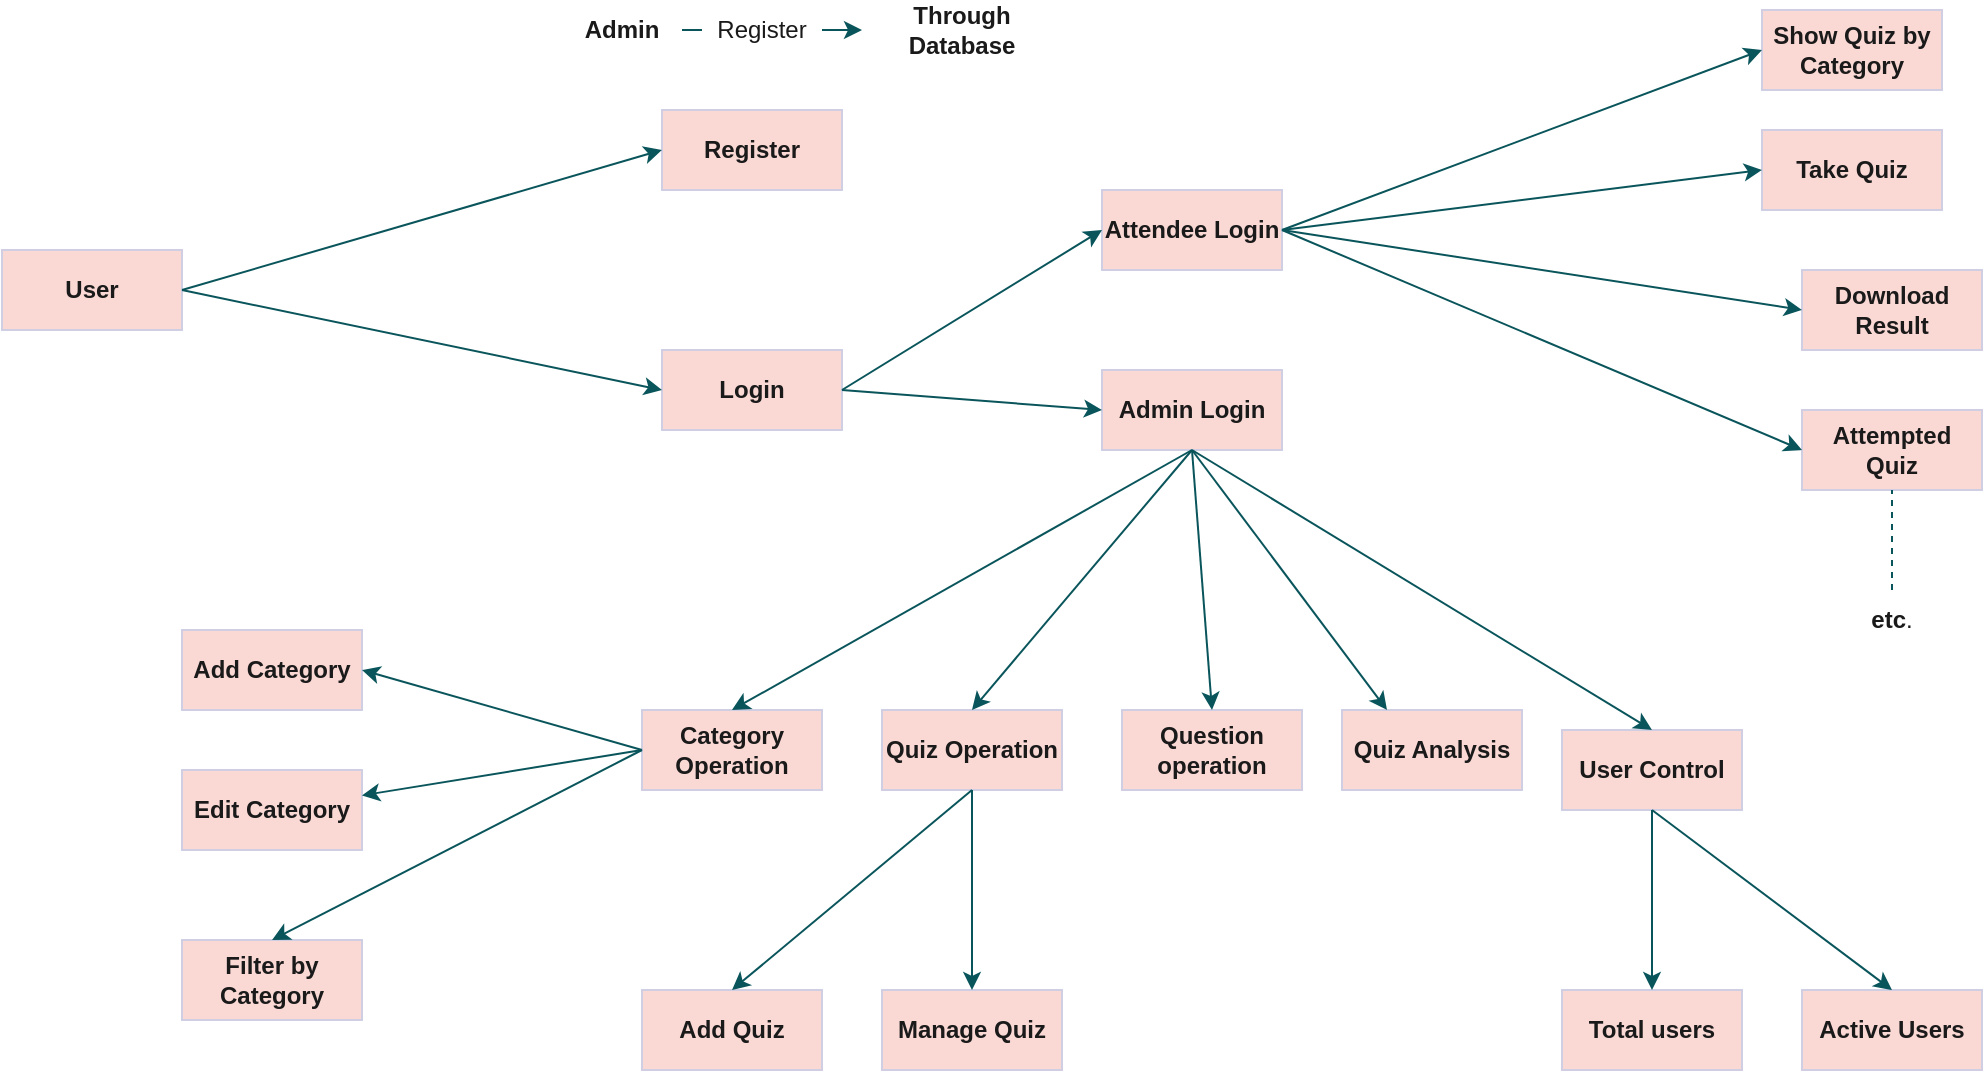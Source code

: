 <mxfile version="20.8.18" type="github">
  <diagram name="Page-1" id="Rche1B1Y2z_LoJ9gpclp">
    <mxGraphModel dx="2327" dy="784" grid="1" gridSize="10" guides="1" tooltips="1" connect="1" arrows="1" fold="1" page="1" pageScale="1" pageWidth="827" pageHeight="1169" math="0" shadow="0">
      <root>
        <mxCell id="0" />
        <mxCell id="1" parent="0" />
        <mxCell id="paQTf9CqY7UgiwZHOn56-1" value="&lt;b&gt;User&lt;/b&gt;" style="rounded=0;whiteSpace=wrap;html=1;labelBackgroundColor=none;fillColor=#FAD9D5;strokeColor=#D0CEE2;fontColor=#1A1A1A;" vertex="1" parent="1">
          <mxGeometry x="-220" y="240" width="90" height="40" as="geometry" />
        </mxCell>
        <mxCell id="paQTf9CqY7UgiwZHOn56-2" value="&lt;b&gt;Register&lt;/b&gt;" style="rounded=0;whiteSpace=wrap;html=1;labelBackgroundColor=none;fillColor=#FAD9D5;strokeColor=#D0CEE2;fontColor=#1A1A1A;" vertex="1" parent="1">
          <mxGeometry x="110" y="170" width="90" height="40" as="geometry" />
        </mxCell>
        <mxCell id="paQTf9CqY7UgiwZHOn56-3" value="&lt;b&gt;Login&lt;/b&gt;" style="rounded=0;whiteSpace=wrap;html=1;labelBackgroundColor=none;fillColor=#FAD9D5;strokeColor=#D0CEE2;fontColor=#1A1A1A;" vertex="1" parent="1">
          <mxGeometry x="110" y="290" width="90" height="40" as="geometry" />
        </mxCell>
        <mxCell id="paQTf9CqY7UgiwZHOn56-4" value="&lt;b&gt;Attendee Login&lt;/b&gt;" style="rounded=0;whiteSpace=wrap;html=1;labelBackgroundColor=none;fillColor=#FAD9D5;strokeColor=#D0CEE2;fontColor=#1A1A1A;" vertex="1" parent="1">
          <mxGeometry x="330" y="210" width="90" height="40" as="geometry" />
        </mxCell>
        <mxCell id="paQTf9CqY7UgiwZHOn56-5" value="&lt;b&gt;Admin Login&lt;/b&gt;" style="rounded=0;whiteSpace=wrap;html=1;labelBackgroundColor=none;fillColor=#FAD9D5;strokeColor=#D0CEE2;fontColor=#1A1A1A;" vertex="1" parent="1">
          <mxGeometry x="330" y="300" width="90" height="40" as="geometry" />
        </mxCell>
        <mxCell id="paQTf9CqY7UgiwZHOn56-6" value="&lt;b&gt;Category Operation&lt;/b&gt;" style="rounded=0;whiteSpace=wrap;html=1;labelBackgroundColor=none;fillColor=#FAD9D5;strokeColor=#D0CEE2;fontColor=#1A1A1A;" vertex="1" parent="1">
          <mxGeometry x="100" y="470" width="90" height="40" as="geometry" />
        </mxCell>
        <mxCell id="paQTf9CqY7UgiwZHOn56-7" value="&lt;b&gt;Quiz Operation&lt;/b&gt;" style="rounded=0;whiteSpace=wrap;html=1;labelBackgroundColor=none;fillColor=#FAD9D5;strokeColor=#D0CEE2;fontColor=#1A1A1A;" vertex="1" parent="1">
          <mxGeometry x="220" y="470" width="90" height="40" as="geometry" />
        </mxCell>
        <mxCell id="paQTf9CqY7UgiwZHOn56-8" value="&lt;b&gt;Question operation&lt;/b&gt;" style="rounded=0;whiteSpace=wrap;html=1;labelBackgroundColor=none;fillColor=#FAD9D5;strokeColor=#D0CEE2;fontColor=#1A1A1A;" vertex="1" parent="1">
          <mxGeometry x="340" y="470" width="90" height="40" as="geometry" />
        </mxCell>
        <mxCell id="paQTf9CqY7UgiwZHOn56-9" value="&lt;b&gt;Quiz Analysis&lt;/b&gt;" style="rounded=0;whiteSpace=wrap;html=1;labelBackgroundColor=none;fillColor=#FAD9D5;strokeColor=#D0CEE2;fontColor=#1A1A1A;" vertex="1" parent="1">
          <mxGeometry x="450" y="470" width="90" height="40" as="geometry" />
        </mxCell>
        <mxCell id="paQTf9CqY7UgiwZHOn56-10" value="" style="endArrow=classic;html=1;rounded=0;entryX=0;entryY=0.5;entryDx=0;entryDy=0;labelBackgroundColor=none;strokeColor=#09555B;fontColor=default;exitX=1;exitY=0.5;exitDx=0;exitDy=0;" edge="1" parent="1" source="paQTf9CqY7UgiwZHOn56-1" target="paQTf9CqY7UgiwZHOn56-2">
          <mxGeometry width="50" height="50" relative="1" as="geometry">
            <mxPoint x="100" y="250" as="sourcePoint" />
            <mxPoint x="440" y="350" as="targetPoint" />
            <Array as="points" />
          </mxGeometry>
        </mxCell>
        <mxCell id="paQTf9CqY7UgiwZHOn56-11" value="" style="endArrow=classic;html=1;rounded=0;exitX=1;exitY=0.5;exitDx=0;exitDy=0;entryX=0;entryY=0.5;entryDx=0;entryDy=0;labelBackgroundColor=none;strokeColor=#09555B;fontColor=default;" edge="1" parent="1" source="paQTf9CqY7UgiwZHOn56-1" target="paQTf9CqY7UgiwZHOn56-3">
          <mxGeometry width="50" height="50" relative="1" as="geometry">
            <mxPoint x="390" y="400" as="sourcePoint" />
            <mxPoint x="440" y="350" as="targetPoint" />
          </mxGeometry>
        </mxCell>
        <mxCell id="paQTf9CqY7UgiwZHOn56-12" value="" style="endArrow=classic;html=1;rounded=0;exitX=0.5;exitY=1;exitDx=0;exitDy=0;entryX=0.5;entryY=0;entryDx=0;entryDy=0;labelBackgroundColor=none;strokeColor=#09555B;fontColor=default;" edge="1" parent="1" source="paQTf9CqY7UgiwZHOn56-5" target="paQTf9CqY7UgiwZHOn56-7">
          <mxGeometry width="50" height="50" relative="1" as="geometry">
            <mxPoint x="390" y="400" as="sourcePoint" />
            <mxPoint x="440" y="350" as="targetPoint" />
          </mxGeometry>
        </mxCell>
        <mxCell id="paQTf9CqY7UgiwZHOn56-13" value="" style="endArrow=classic;html=1;rounded=0;exitX=0.5;exitY=1;exitDx=0;exitDy=0;entryX=0.5;entryY=0;entryDx=0;entryDy=0;labelBackgroundColor=none;strokeColor=#09555B;fontColor=default;" edge="1" parent="1" source="paQTf9CqY7UgiwZHOn56-5" target="paQTf9CqY7UgiwZHOn56-8">
          <mxGeometry width="50" height="50" relative="1" as="geometry">
            <mxPoint x="285" y="370" as="sourcePoint" />
            <mxPoint x="285" y="420" as="targetPoint" />
          </mxGeometry>
        </mxCell>
        <mxCell id="paQTf9CqY7UgiwZHOn56-14" value="" style="endArrow=classic;html=1;rounded=0;entryX=0.5;entryY=0;entryDx=0;entryDy=0;labelBackgroundColor=none;strokeColor=#09555B;fontColor=default;" edge="1" parent="1" target="paQTf9CqY7UgiwZHOn56-6">
          <mxGeometry width="50" height="50" relative="1" as="geometry">
            <mxPoint x="375" y="340" as="sourcePoint" />
            <mxPoint x="295" y="430" as="targetPoint" />
          </mxGeometry>
        </mxCell>
        <mxCell id="paQTf9CqY7UgiwZHOn56-15" value="" style="endArrow=classic;html=1;rounded=0;exitX=0.5;exitY=1;exitDx=0;exitDy=0;entryX=0.25;entryY=0;entryDx=0;entryDy=0;labelBackgroundColor=none;strokeColor=#09555B;fontColor=default;" edge="1" parent="1" source="paQTf9CqY7UgiwZHOn56-5" target="paQTf9CqY7UgiwZHOn56-9">
          <mxGeometry width="50" height="50" relative="1" as="geometry">
            <mxPoint x="305" y="390" as="sourcePoint" />
            <mxPoint x="305" y="440" as="targetPoint" />
          </mxGeometry>
        </mxCell>
        <mxCell id="paQTf9CqY7UgiwZHOn56-16" value="" style="endArrow=classic;html=1;rounded=0;exitX=1;exitY=0.5;exitDx=0;exitDy=0;entryX=0;entryY=0.5;entryDx=0;entryDy=0;labelBackgroundColor=none;strokeColor=#09555B;fontColor=default;" edge="1" parent="1" source="paQTf9CqY7UgiwZHOn56-3" target="paQTf9CqY7UgiwZHOn56-4">
          <mxGeometry width="50" height="50" relative="1" as="geometry">
            <mxPoint x="315" y="400" as="sourcePoint" />
            <mxPoint x="315" y="450" as="targetPoint" />
          </mxGeometry>
        </mxCell>
        <mxCell id="paQTf9CqY7UgiwZHOn56-17" value="" style="endArrow=classic;html=1;rounded=0;exitX=1;exitY=0.5;exitDx=0;exitDy=0;entryX=0;entryY=0.5;entryDx=0;entryDy=0;labelBackgroundColor=none;strokeColor=#09555B;fontColor=default;" edge="1" parent="1" source="paQTf9CqY7UgiwZHOn56-3" target="paQTf9CqY7UgiwZHOn56-5">
          <mxGeometry width="50" height="50" relative="1" as="geometry">
            <mxPoint x="325" y="410" as="sourcePoint" />
            <mxPoint x="325" y="460" as="targetPoint" />
          </mxGeometry>
        </mxCell>
        <mxCell id="paQTf9CqY7UgiwZHOn56-18" value="&lt;b&gt;Take Quiz&lt;/b&gt;" style="rounded=0;whiteSpace=wrap;html=1;labelBackgroundColor=none;fillColor=#FAD9D5;strokeColor=#D0CEE2;fontColor=#1A1A1A;" vertex="1" parent="1">
          <mxGeometry x="660" y="180" width="90" height="40" as="geometry" />
        </mxCell>
        <mxCell id="paQTf9CqY7UgiwZHOn56-19" value="&lt;b&gt;Download Result&lt;/b&gt;" style="rounded=0;whiteSpace=wrap;html=1;labelBackgroundColor=none;fillColor=#FAD9D5;strokeColor=#D0CEE2;fontColor=#1A1A1A;" vertex="1" parent="1">
          <mxGeometry x="680" y="250" width="90" height="40" as="geometry" />
        </mxCell>
        <mxCell id="paQTf9CqY7UgiwZHOn56-20" value="&lt;b&gt;Attempted Quiz&lt;/b&gt;" style="rounded=0;whiteSpace=wrap;html=1;labelBackgroundColor=none;fillColor=#FAD9D5;strokeColor=#D0CEE2;fontColor=#1A1A1A;" vertex="1" parent="1">
          <mxGeometry x="680" y="320" width="90" height="40" as="geometry" />
        </mxCell>
        <mxCell id="paQTf9CqY7UgiwZHOn56-21" value="&lt;b&gt;Show Quiz by Category&lt;/b&gt;" style="rounded=0;whiteSpace=wrap;html=1;labelBackgroundColor=none;fillColor=#FAD9D5;strokeColor=#D0CEE2;fontColor=#1A1A1A;" vertex="1" parent="1">
          <mxGeometry x="660" y="120" width="90" height="40" as="geometry" />
        </mxCell>
        <mxCell id="paQTf9CqY7UgiwZHOn56-22" value="" style="endArrow=classic;html=1;rounded=0;exitX=1;exitY=0.5;exitDx=0;exitDy=0;entryX=0;entryY=0.5;entryDx=0;entryDy=0;labelBackgroundColor=none;strokeColor=#09555B;fontColor=default;" edge="1" parent="1" source="paQTf9CqY7UgiwZHOn56-4" target="paQTf9CqY7UgiwZHOn56-21">
          <mxGeometry width="50" height="50" relative="1" as="geometry">
            <mxPoint x="285" y="370" as="sourcePoint" />
            <mxPoint x="355" y="420" as="targetPoint" />
          </mxGeometry>
        </mxCell>
        <mxCell id="paQTf9CqY7UgiwZHOn56-23" value="" style="endArrow=classic;html=1;rounded=0;entryX=0;entryY=0.5;entryDx=0;entryDy=0;labelBackgroundColor=none;strokeColor=#09555B;fontColor=default;exitX=1;exitY=0.5;exitDx=0;exitDy=0;" edge="1" parent="1" source="paQTf9CqY7UgiwZHOn56-4" target="paQTf9CqY7UgiwZHOn56-18">
          <mxGeometry width="50" height="50" relative="1" as="geometry">
            <mxPoint x="320" y="270" as="sourcePoint" />
            <mxPoint x="440" y="140" as="targetPoint" />
          </mxGeometry>
        </mxCell>
        <mxCell id="paQTf9CqY7UgiwZHOn56-24" value="" style="endArrow=classic;html=1;rounded=0;entryX=0;entryY=0.5;entryDx=0;entryDy=0;labelBackgroundColor=none;strokeColor=#09555B;fontColor=default;exitX=1;exitY=0.5;exitDx=0;exitDy=0;" edge="1" parent="1" source="paQTf9CqY7UgiwZHOn56-4" target="paQTf9CqY7UgiwZHOn56-19">
          <mxGeometry width="50" height="50" relative="1" as="geometry">
            <mxPoint x="320" y="270" as="sourcePoint" />
            <mxPoint x="450" y="150" as="targetPoint" />
          </mxGeometry>
        </mxCell>
        <mxCell id="paQTf9CqY7UgiwZHOn56-25" value="" style="endArrow=classic;html=1;rounded=0;entryX=0;entryY=0.5;entryDx=0;entryDy=0;labelBackgroundColor=none;strokeColor=#09555B;fontColor=default;exitX=1;exitY=0.5;exitDx=0;exitDy=0;" edge="1" parent="1" source="paQTf9CqY7UgiwZHOn56-4" target="paQTf9CqY7UgiwZHOn56-20">
          <mxGeometry width="50" height="50" relative="1" as="geometry">
            <mxPoint x="320" y="270" as="sourcePoint" />
            <mxPoint x="460" y="160" as="targetPoint" />
          </mxGeometry>
        </mxCell>
        <mxCell id="paQTf9CqY7UgiwZHOn56-26" value="" style="endArrow=none;dashed=1;html=1;rounded=0;entryX=0.5;entryY=1;entryDx=0;entryDy=0;strokeColor=#09555B;labelBackgroundColor=none;fontColor=default;exitX=0.5;exitY=0;exitDx=0;exitDy=0;" edge="1" parent="1" source="paQTf9CqY7UgiwZHOn56-27" target="paQTf9CqY7UgiwZHOn56-20">
          <mxGeometry width="50" height="50" relative="1" as="geometry">
            <mxPoint x="575" y="390" as="sourcePoint" />
            <mxPoint x="440" y="330" as="targetPoint" />
          </mxGeometry>
        </mxCell>
        <mxCell id="paQTf9CqY7UgiwZHOn56-27" value="&lt;b&gt;etc&lt;/b&gt;." style="text;html=1;strokeColor=none;fillColor=none;align=center;verticalAlign=middle;whiteSpace=wrap;rounded=0;fontColor=#1A1A1A;" vertex="1" parent="1">
          <mxGeometry x="695" y="410" width="60" height="30" as="geometry" />
        </mxCell>
        <mxCell id="paQTf9CqY7UgiwZHOn56-30" value="&lt;b&gt;Admin&lt;/b&gt;" style="text;html=1;strokeColor=none;fillColor=none;align=center;verticalAlign=middle;whiteSpace=wrap;rounded=0;fontColor=#1A1A1A;" vertex="1" parent="1">
          <mxGeometry x="60" y="115" width="60" height="30" as="geometry" />
        </mxCell>
        <mxCell id="paQTf9CqY7UgiwZHOn56-32" value="" style="endArrow=classic;html=1;rounded=0;strokeColor=#09555B;fontColor=#1A1A1A;startArrow=none;" edge="1" parent="1" source="paQTf9CqY7UgiwZHOn56-34">
          <mxGeometry width="50" height="50" relative="1" as="geometry">
            <mxPoint x="160" y="155" as="sourcePoint" />
            <mxPoint x="210" y="130" as="targetPoint" />
          </mxGeometry>
        </mxCell>
        <mxCell id="paQTf9CqY7UgiwZHOn56-33" value="&lt;b&gt;Through Database&lt;/b&gt;" style="text;html=1;strokeColor=none;fillColor=none;align=center;verticalAlign=middle;whiteSpace=wrap;rounded=0;fontColor=#1A1A1A;" vertex="1" parent="1">
          <mxGeometry x="230" y="115" width="60" height="30" as="geometry" />
        </mxCell>
        <mxCell id="paQTf9CqY7UgiwZHOn56-35" value="" style="endArrow=none;html=1;rounded=0;strokeColor=#09555B;fontColor=#1A1A1A;" edge="1" parent="1" source="paQTf9CqY7UgiwZHOn56-30" target="paQTf9CqY7UgiwZHOn56-34">
          <mxGeometry width="50" height="50" relative="1" as="geometry">
            <mxPoint x="120" y="130" as="sourcePoint" />
            <mxPoint x="210" y="130" as="targetPoint" />
          </mxGeometry>
        </mxCell>
        <mxCell id="paQTf9CqY7UgiwZHOn56-34" value="Register" style="text;html=1;strokeColor=none;fillColor=none;align=center;verticalAlign=middle;whiteSpace=wrap;rounded=0;fontColor=#1A1A1A;" vertex="1" parent="1">
          <mxGeometry x="130" y="115" width="60" height="30" as="geometry" />
        </mxCell>
        <mxCell id="paQTf9CqY7UgiwZHOn56-37" value="&lt;b&gt;User Control&lt;/b&gt;" style="rounded=0;whiteSpace=wrap;html=1;labelBackgroundColor=none;fillColor=#FAD9D5;strokeColor=#D0CEE2;fontColor=#1A1A1A;" vertex="1" parent="1">
          <mxGeometry x="560" y="480" width="90" height="40" as="geometry" />
        </mxCell>
        <mxCell id="paQTf9CqY7UgiwZHOn56-38" value="" style="endArrow=classic;html=1;rounded=0;exitX=0.5;exitY=1;exitDx=0;exitDy=0;entryX=0.5;entryY=0;entryDx=0;entryDy=0;labelBackgroundColor=none;strokeColor=#09555B;fontColor=default;" edge="1" parent="1" source="paQTf9CqY7UgiwZHOn56-5" target="paQTf9CqY7UgiwZHOn56-37">
          <mxGeometry width="50" height="50" relative="1" as="geometry">
            <mxPoint x="385" y="350" as="sourcePoint" />
            <mxPoint x="483" y="480" as="targetPoint" />
          </mxGeometry>
        </mxCell>
        <mxCell id="paQTf9CqY7UgiwZHOn56-39" value="&lt;b&gt;Edit Category&lt;/b&gt;" style="rounded=0;whiteSpace=wrap;html=1;labelBackgroundColor=none;fillColor=#FAD9D5;strokeColor=#D0CEE2;fontColor=#1A1A1A;" vertex="1" parent="1">
          <mxGeometry x="-130" y="500" width="90" height="40" as="geometry" />
        </mxCell>
        <mxCell id="paQTf9CqY7UgiwZHOn56-40" value="&lt;b&gt;Add Category&lt;/b&gt;" style="rounded=0;whiteSpace=wrap;html=1;labelBackgroundColor=none;fillColor=#FAD9D5;strokeColor=#D0CEE2;fontColor=#1A1A1A;" vertex="1" parent="1">
          <mxGeometry x="-130" y="430" width="90" height="40" as="geometry" />
        </mxCell>
        <mxCell id="paQTf9CqY7UgiwZHOn56-41" value="&lt;b&gt;Filter by Category&lt;/b&gt;" style="rounded=0;whiteSpace=wrap;html=1;labelBackgroundColor=none;fillColor=#FAD9D5;strokeColor=#D0CEE2;fontColor=#1A1A1A;" vertex="1" parent="1">
          <mxGeometry x="-130" y="585" width="90" height="40" as="geometry" />
        </mxCell>
        <mxCell id="paQTf9CqY7UgiwZHOn56-42" value="" style="endArrow=classic;html=1;rounded=0;entryX=1;entryY=0.5;entryDx=0;entryDy=0;labelBackgroundColor=none;strokeColor=#09555B;fontColor=default;exitX=0;exitY=0.5;exitDx=0;exitDy=0;" edge="1" parent="1" source="paQTf9CqY7UgiwZHOn56-6" target="paQTf9CqY7UgiwZHOn56-40">
          <mxGeometry width="50" height="50" relative="1" as="geometry">
            <mxPoint x="385" y="350" as="sourcePoint" />
            <mxPoint x="155" y="480" as="targetPoint" />
          </mxGeometry>
        </mxCell>
        <mxCell id="paQTf9CqY7UgiwZHOn56-43" value="" style="endArrow=classic;html=1;rounded=0;labelBackgroundColor=none;strokeColor=#09555B;fontColor=default;" edge="1" parent="1" target="paQTf9CqY7UgiwZHOn56-39">
          <mxGeometry width="50" height="50" relative="1" as="geometry">
            <mxPoint x="100" y="490" as="sourcePoint" />
            <mxPoint x="-30" y="500" as="targetPoint" />
          </mxGeometry>
        </mxCell>
        <mxCell id="paQTf9CqY7UgiwZHOn56-44" value="" style="endArrow=classic;html=1;rounded=0;entryX=0.5;entryY=0;entryDx=0;entryDy=0;labelBackgroundColor=none;strokeColor=#09555B;fontColor=default;exitX=0;exitY=0.5;exitDx=0;exitDy=0;" edge="1" parent="1" source="paQTf9CqY7UgiwZHOn56-6" target="paQTf9CqY7UgiwZHOn56-41">
          <mxGeometry width="50" height="50" relative="1" as="geometry">
            <mxPoint x="120" y="510" as="sourcePoint" />
            <mxPoint x="-20" y="510" as="targetPoint" />
          </mxGeometry>
        </mxCell>
        <mxCell id="paQTf9CqY7UgiwZHOn56-45" value="&lt;b&gt;Add Quiz&lt;/b&gt;" style="rounded=0;whiteSpace=wrap;html=1;labelBackgroundColor=none;fillColor=#FAD9D5;strokeColor=#D0CEE2;fontColor=#1A1A1A;" vertex="1" parent="1">
          <mxGeometry x="100" y="610" width="90" height="40" as="geometry" />
        </mxCell>
        <mxCell id="paQTf9CqY7UgiwZHOn56-47" value="" style="endArrow=classic;html=1;rounded=0;entryX=0.5;entryY=0;entryDx=0;entryDy=0;labelBackgroundColor=none;strokeColor=#09555B;fontColor=default;exitX=0.5;exitY=1;exitDx=0;exitDy=0;" edge="1" parent="1" source="paQTf9CqY7UgiwZHOn56-7" target="paQTf9CqY7UgiwZHOn56-45">
          <mxGeometry width="50" height="50" relative="1" as="geometry">
            <mxPoint x="130" y="520" as="sourcePoint" />
            <mxPoint x="-75" y="595" as="targetPoint" />
          </mxGeometry>
        </mxCell>
        <mxCell id="paQTf9CqY7UgiwZHOn56-48" value="&lt;b&gt;Manage Quiz&lt;/b&gt;" style="rounded=0;whiteSpace=wrap;html=1;labelBackgroundColor=none;fillColor=#FAD9D5;strokeColor=#D0CEE2;fontColor=#1A1A1A;" vertex="1" parent="1">
          <mxGeometry x="220" y="610" width="90" height="40" as="geometry" />
        </mxCell>
        <mxCell id="paQTf9CqY7UgiwZHOn56-49" value="" style="endArrow=classic;html=1;rounded=0;entryX=0.5;entryY=0;entryDx=0;entryDy=0;labelBackgroundColor=none;strokeColor=#09555B;fontColor=default;exitX=0.5;exitY=1;exitDx=0;exitDy=0;" edge="1" parent="1" source="paQTf9CqY7UgiwZHOn56-7" target="paQTf9CqY7UgiwZHOn56-48">
          <mxGeometry width="50" height="50" relative="1" as="geometry">
            <mxPoint x="253" y="520" as="sourcePoint" />
            <mxPoint x="155" y="620" as="targetPoint" />
          </mxGeometry>
        </mxCell>
        <mxCell id="paQTf9CqY7UgiwZHOn56-50" value="&lt;b&gt;Total users&lt;/b&gt;" style="rounded=0;whiteSpace=wrap;html=1;labelBackgroundColor=none;fillColor=#FAD9D5;strokeColor=#D0CEE2;fontColor=#1A1A1A;" vertex="1" parent="1">
          <mxGeometry x="560" y="610" width="90" height="40" as="geometry" />
        </mxCell>
        <mxCell id="paQTf9CqY7UgiwZHOn56-51" value="&lt;b&gt;Active Users&lt;/b&gt;" style="rounded=0;whiteSpace=wrap;html=1;labelBackgroundColor=none;fillColor=#FAD9D5;strokeColor=#D0CEE2;fontColor=#1A1A1A;" vertex="1" parent="1">
          <mxGeometry x="680" y="610" width="90" height="40" as="geometry" />
        </mxCell>
        <mxCell id="paQTf9CqY7UgiwZHOn56-52" value="" style="endArrow=classic;html=1;rounded=0;exitX=0.5;exitY=1;exitDx=0;exitDy=0;labelBackgroundColor=none;strokeColor=#09555B;fontColor=default;" edge="1" parent="1" source="paQTf9CqY7UgiwZHOn56-37" target="paQTf9CqY7UgiwZHOn56-50">
          <mxGeometry width="50" height="50" relative="1" as="geometry">
            <mxPoint x="385" y="350" as="sourcePoint" />
            <mxPoint x="615" y="490" as="targetPoint" />
          </mxGeometry>
        </mxCell>
        <mxCell id="paQTf9CqY7UgiwZHOn56-53" value="" style="endArrow=classic;html=1;rounded=0;exitX=0.5;exitY=1;exitDx=0;exitDy=0;labelBackgroundColor=none;strokeColor=#09555B;fontColor=default;entryX=0.5;entryY=0;entryDx=0;entryDy=0;" edge="1" parent="1" source="paQTf9CqY7UgiwZHOn56-37" target="paQTf9CqY7UgiwZHOn56-51">
          <mxGeometry width="50" height="50" relative="1" as="geometry">
            <mxPoint x="615" y="530" as="sourcePoint" />
            <mxPoint x="615" y="620" as="targetPoint" />
          </mxGeometry>
        </mxCell>
      </root>
    </mxGraphModel>
  </diagram>
</mxfile>
